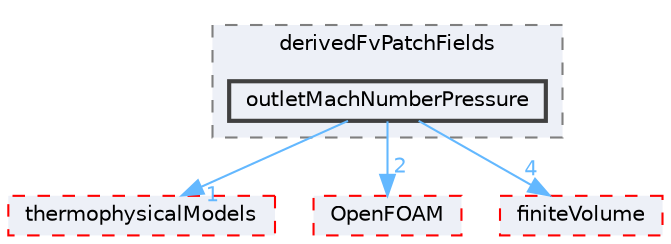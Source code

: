 digraph "src/thermoTools/derivedFvPatchFields/outletMachNumberPressure"
{
 // LATEX_PDF_SIZE
  bgcolor="transparent";
  edge [fontname=Helvetica,fontsize=10,labelfontname=Helvetica,labelfontsize=10];
  node [fontname=Helvetica,fontsize=10,shape=box,height=0.2,width=0.4];
  compound=true
  subgraph clusterdir_180701e77928ba70e1b801b7cac290dd {
    graph [ bgcolor="#edf0f7", pencolor="grey50", label="derivedFvPatchFields", fontname=Helvetica,fontsize=10 style="filled,dashed", URL="dir_180701e77928ba70e1b801b7cac290dd.html",tooltip=""]
  dir_c1ccb06c727d06235a1c47019e7a6731 [label="outletMachNumberPressure", fillcolor="#edf0f7", color="grey25", style="filled,bold", URL="dir_c1ccb06c727d06235a1c47019e7a6731.html",tooltip=""];
  }
  dir_2778d089ec5c4f66810b11f753867003 [label="thermophysicalModels", fillcolor="#edf0f7", color="red", style="filled,dashed", URL="dir_2778d089ec5c4f66810b11f753867003.html",tooltip=""];
  dir_c5473ff19b20e6ec4dfe5c310b3778a8 [label="OpenFOAM", fillcolor="#edf0f7", color="red", style="filled,dashed", URL="dir_c5473ff19b20e6ec4dfe5c310b3778a8.html",tooltip=""];
  dir_9bd15774b555cf7259a6fa18f99fe99b [label="finiteVolume", fillcolor="#edf0f7", color="red", style="filled,dashed", URL="dir_9bd15774b555cf7259a6fa18f99fe99b.html",tooltip=""];
  dir_c1ccb06c727d06235a1c47019e7a6731->dir_2778d089ec5c4f66810b11f753867003 [headlabel="1", labeldistance=1.5 headhref="dir_002731_004022.html" href="dir_002731_004022.html" color="steelblue1" fontcolor="steelblue1"];
  dir_c1ccb06c727d06235a1c47019e7a6731->dir_9bd15774b555cf7259a6fa18f99fe99b [headlabel="4", labeldistance=1.5 headhref="dir_002731_001387.html" href="dir_002731_001387.html" color="steelblue1" fontcolor="steelblue1"];
  dir_c1ccb06c727d06235a1c47019e7a6731->dir_c5473ff19b20e6ec4dfe5c310b3778a8 [headlabel="2", labeldistance=1.5 headhref="dir_002731_002695.html" href="dir_002731_002695.html" color="steelblue1" fontcolor="steelblue1"];
}
